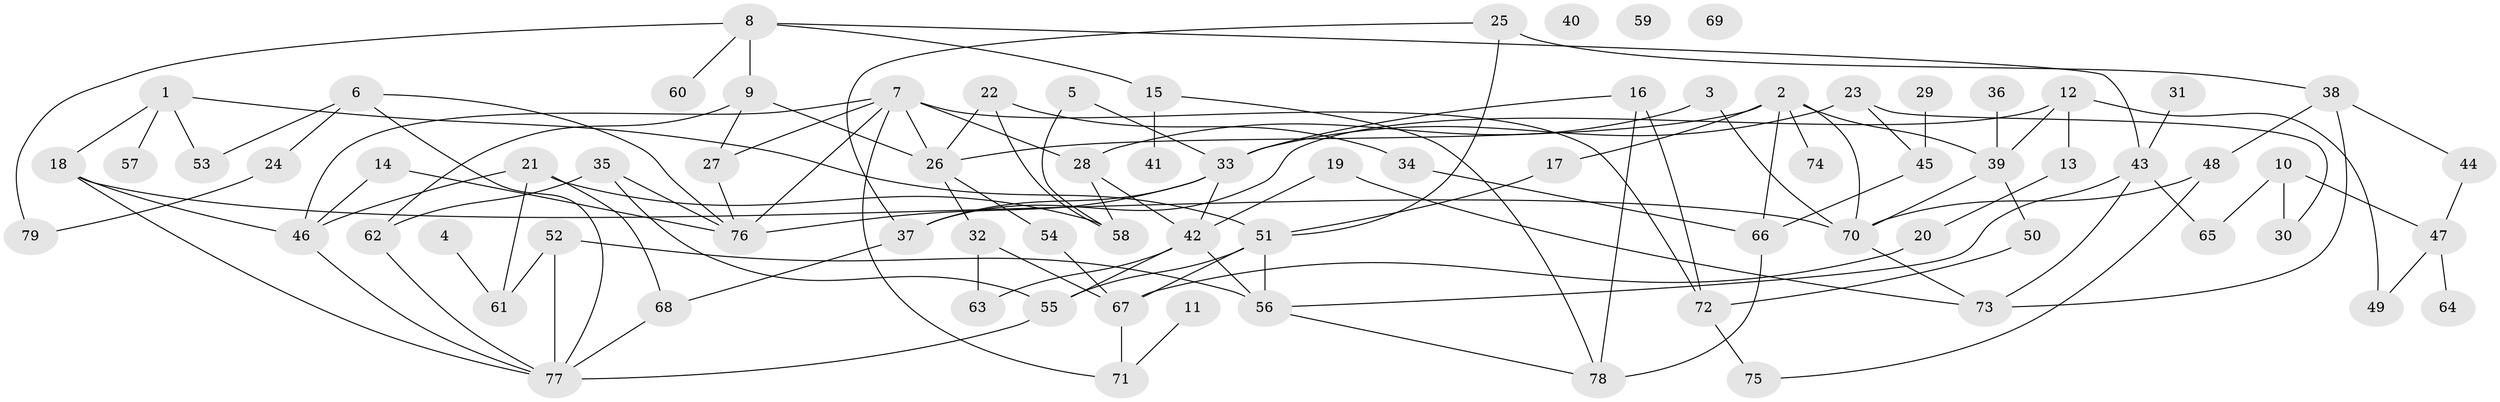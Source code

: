 // coarse degree distribution, {2: 0.2564102564102564, 6: 0.10256410256410256, 4: 0.1282051282051282, 1: 0.20512820512820512, 8: 0.10256410256410256, 0: 0.07692307692307693, 12: 0.02564102564102564, 3: 0.02564102564102564, 5: 0.07692307692307693}
// Generated by graph-tools (version 1.1) at 2025/42/03/04/25 21:42:17]
// undirected, 79 vertices, 123 edges
graph export_dot {
graph [start="1"]
  node [color=gray90,style=filled];
  1;
  2;
  3;
  4;
  5;
  6;
  7;
  8;
  9;
  10;
  11;
  12;
  13;
  14;
  15;
  16;
  17;
  18;
  19;
  20;
  21;
  22;
  23;
  24;
  25;
  26;
  27;
  28;
  29;
  30;
  31;
  32;
  33;
  34;
  35;
  36;
  37;
  38;
  39;
  40;
  41;
  42;
  43;
  44;
  45;
  46;
  47;
  48;
  49;
  50;
  51;
  52;
  53;
  54;
  55;
  56;
  57;
  58;
  59;
  60;
  61;
  62;
  63;
  64;
  65;
  66;
  67;
  68;
  69;
  70;
  71;
  72;
  73;
  74;
  75;
  76;
  77;
  78;
  79;
  1 -- 18;
  1 -- 51;
  1 -- 53;
  1 -- 57;
  2 -- 17;
  2 -- 26;
  2 -- 39;
  2 -- 66;
  2 -- 70;
  2 -- 74;
  3 -- 28;
  3 -- 70;
  4 -- 61;
  5 -- 33;
  5 -- 58;
  6 -- 24;
  6 -- 53;
  6 -- 76;
  6 -- 77;
  7 -- 26;
  7 -- 27;
  7 -- 28;
  7 -- 46;
  7 -- 71;
  7 -- 72;
  7 -- 76;
  8 -- 9;
  8 -- 15;
  8 -- 43;
  8 -- 60;
  8 -- 79;
  9 -- 26;
  9 -- 27;
  9 -- 62;
  10 -- 30;
  10 -- 47;
  10 -- 65;
  11 -- 71;
  12 -- 13;
  12 -- 37;
  12 -- 39;
  12 -- 49;
  13 -- 20;
  14 -- 46;
  14 -- 76;
  15 -- 41;
  15 -- 78;
  16 -- 33;
  16 -- 72;
  16 -- 78;
  17 -- 51;
  18 -- 46;
  18 -- 70;
  18 -- 77;
  19 -- 42;
  19 -- 73;
  20 -- 67;
  21 -- 46;
  21 -- 58;
  21 -- 61;
  21 -- 68;
  22 -- 26;
  22 -- 34;
  22 -- 58;
  23 -- 30;
  23 -- 33;
  23 -- 45;
  24 -- 79;
  25 -- 37;
  25 -- 38;
  25 -- 51;
  26 -- 32;
  26 -- 54;
  27 -- 76;
  28 -- 42;
  28 -- 58;
  29 -- 45;
  31 -- 43;
  32 -- 63;
  32 -- 67;
  33 -- 37;
  33 -- 42;
  33 -- 76;
  34 -- 66;
  35 -- 55;
  35 -- 62;
  35 -- 76;
  36 -- 39;
  37 -- 68;
  38 -- 44;
  38 -- 48;
  38 -- 73;
  39 -- 50;
  39 -- 70;
  42 -- 55;
  42 -- 56;
  42 -- 63;
  43 -- 56;
  43 -- 65;
  43 -- 73;
  44 -- 47;
  45 -- 66;
  46 -- 77;
  47 -- 49;
  47 -- 64;
  48 -- 70;
  48 -- 75;
  50 -- 72;
  51 -- 55;
  51 -- 56;
  51 -- 67;
  52 -- 56;
  52 -- 61;
  52 -- 77;
  54 -- 67;
  55 -- 77;
  56 -- 78;
  62 -- 77;
  66 -- 78;
  67 -- 71;
  68 -- 77;
  70 -- 73;
  72 -- 75;
}
